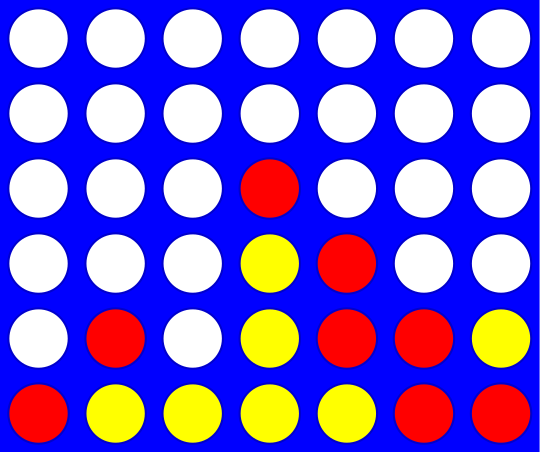 digraph g {
    node [shape=circle, style=filled, fillcolor=white, color=blue3, fixedsize=true,width=.4];
    bgcolor=blue;
    rankdir=LR;
    nodesep=0.1;
    ranksep=0.1;
    linesep=0.1;

    b50 [label="" fillcolor="red"]
    b51 [label="" fillcolor="yellow"]
    b52 [label="" fillcolor="yellow"]
    b53 [label="" fillcolor="yellow"]
    b54 [label="" fillcolor="yellow"]
    b55 [label="" fillcolor="red"]
    b56 [label="" fillcolor="red"]

    b50 -> b51 -> b52 -> b53 -> b54 -> b55 -> b56 [style=invis];

    b40 [label=""]
    b41 [label="" fillcolor="red"]
    b42 [label=""]
    b43 [label="" fillcolor="yellow"]
    b44 [label="" fillcolor="red"]
    b45 [label="" fillcolor="red"]
    b46 [label="" fillcolor="yellow"]

    b40 -> b41 -> b42 -> b43 -> b44 -> b45 -> b46 [style=invis];

    b30 [label=""]
    b31 [label=""]
    b32 [label=""]
    b33 [label="" fillcolor="yellow"]
    b34 [label="" fillcolor="red"]
    b35 [label=""]
    b36 [label=""]

    b30 -> b31 -> b32 -> b33 -> b34 -> b35 -> b36 [style=invis];

    b20 [label=""]
    b21 [label=""]
    b22 [label=""]
    b23 [label="" fillcolor="red"]
    b24 [label=""]
    b25 [label=""]
    b26 [label=""]

    b20 -> b21 -> b22 -> b23 -> b24 -> b25 -> b26 [style=invis];

    b10 [label=""]
    b11 [label=""]
    b12 [label=""]
    b13 [label=""]
    b14 [label=""]
    b15 [label=""]
    b16 [label=""]

    b10 -> b11 -> b12 -> b13 -> b14 -> b15 -> b16 [style=invis];

    b00 [label=""]
    b01 [label=""]
    b02 [label=""]
    b03 [label=""]
    b04 [label=""]
    b05 [label=""]
    b06 [label=""]

    b00 -> b01 -> b02 -> b03 -> b04 -> b05 -> b06 [style=invis];
}
